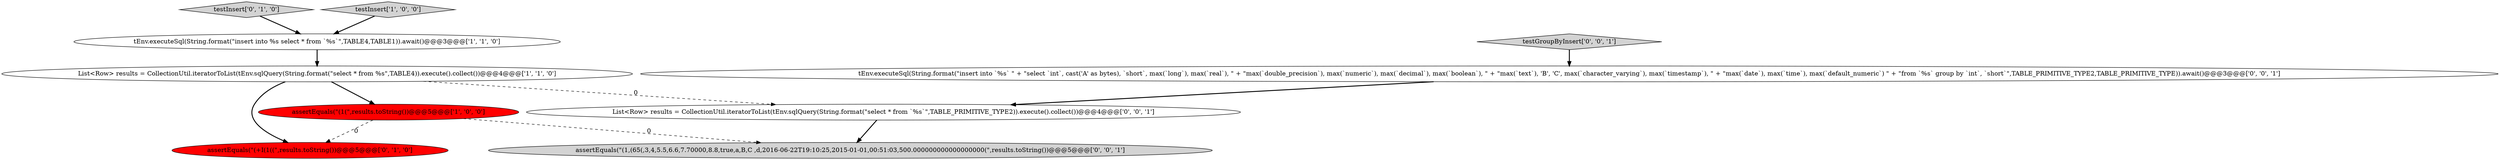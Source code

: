 digraph {
5 [style = filled, label = "testInsert['0', '1', '0']", fillcolor = lightgray, shape = diamond image = "AAA0AAABBB2BBB"];
7 [style = filled, label = "testGroupByInsert['0', '0', '1']", fillcolor = lightgray, shape = diamond image = "AAA0AAABBB3BBB"];
4 [style = filled, label = "assertEquals(\"(+I(1((\",results.toString())@@@5@@@['0', '1', '0']", fillcolor = red, shape = ellipse image = "AAA1AAABBB2BBB"];
9 [style = filled, label = "assertEquals(\"(1,(65(,3,4,5.5,6.6,7.70000,8.8,true,a,B,C ,d,2016-06-22T19:10:25,2015-01-01,00:51:03,500.000000000000000000(\",results.toString())@@@5@@@['0', '0', '1']", fillcolor = lightgray, shape = ellipse image = "AAA0AAABBB3BBB"];
0 [style = filled, label = "List<Row> results = CollectionUtil.iteratorToList(tEnv.sqlQuery(String.format(\"select * from %s\",TABLE4)).execute().collect())@@@4@@@['1', '1', '0']", fillcolor = white, shape = ellipse image = "AAA0AAABBB1BBB"];
2 [style = filled, label = "testInsert['1', '0', '0']", fillcolor = lightgray, shape = diamond image = "AAA0AAABBB1BBB"];
6 [style = filled, label = "List<Row> results = CollectionUtil.iteratorToList(tEnv.sqlQuery(String.format(\"select * from `%s`\",TABLE_PRIMITIVE_TYPE2)).execute().collect())@@@4@@@['0', '0', '1']", fillcolor = white, shape = ellipse image = "AAA0AAABBB3BBB"];
8 [style = filled, label = "tEnv.executeSql(String.format(\"insert into `%s` \" + \"select `int`, cast('A' as bytes), `short`, max(`long`), max(`real`), \" + \"max(`double_precision`), max(`numeric`), max(`decimal`), max(`boolean`), \" + \"max(`text`), 'B', 'C', max(`character_varying`), max(`timestamp`), \" + \"max(`date`), max(`time`), max(`default_numeric`) \" + \"from `%s` group by `int`, `short`\",TABLE_PRIMITIVE_TYPE2,TABLE_PRIMITIVE_TYPE)).await()@@@3@@@['0', '0', '1']", fillcolor = white, shape = ellipse image = "AAA0AAABBB3BBB"];
3 [style = filled, label = "tEnv.executeSql(String.format(\"insert into %s select * from `%s`\",TABLE4,TABLE1)).await()@@@3@@@['1', '1', '0']", fillcolor = white, shape = ellipse image = "AAA0AAABBB1BBB"];
1 [style = filled, label = "assertEquals(\"(1(\",results.toString())@@@5@@@['1', '0', '0']", fillcolor = red, shape = ellipse image = "AAA1AAABBB1BBB"];
5->3 [style = bold, label=""];
1->4 [style = dashed, label="0"];
1->9 [style = dashed, label="0"];
8->6 [style = bold, label=""];
6->9 [style = bold, label=""];
7->8 [style = bold, label=""];
0->4 [style = bold, label=""];
0->1 [style = bold, label=""];
3->0 [style = bold, label=""];
2->3 [style = bold, label=""];
0->6 [style = dashed, label="0"];
}
